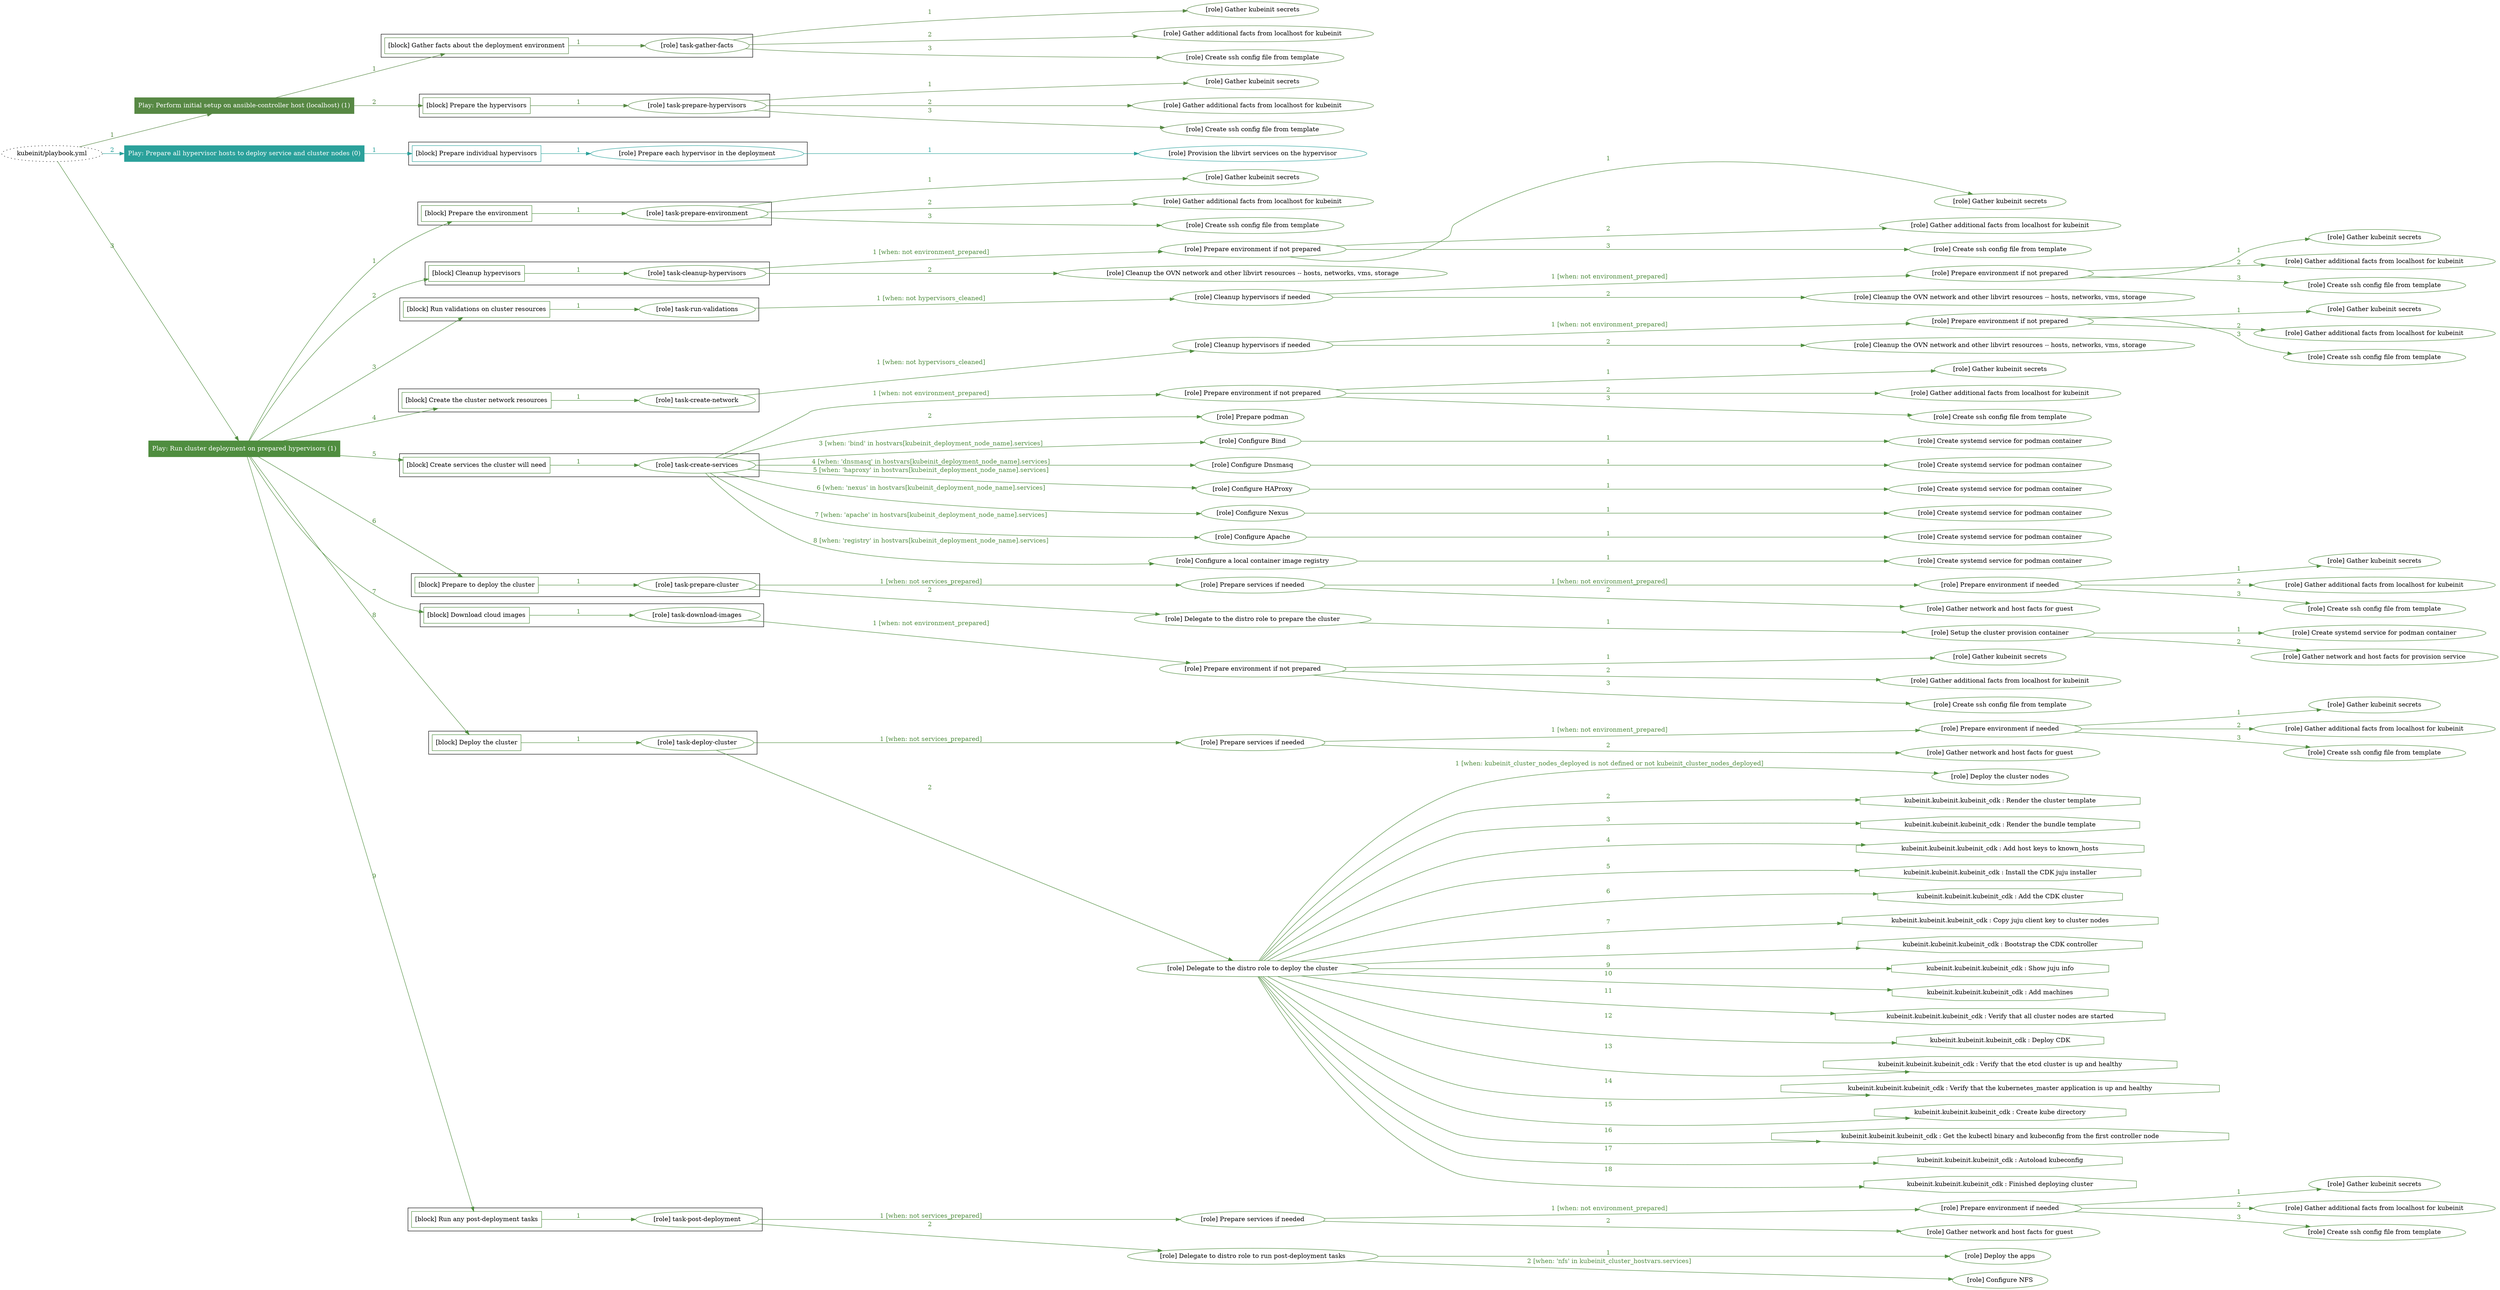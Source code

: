 digraph {
	graph [concentrate=true ordering=in rankdir=LR ratio=fill]
	edge [esep=5 sep=10]
	"kubeinit/playbook.yml" [URL="/home/runner/work/kubeinit/kubeinit/kubeinit/playbook.yml" id=playbook_20d24f91 style=dotted]
	play_ceaef2cb [label="Play: Perform initial setup on ansible-controller host (localhost) (1)" URL="/home/runner/work/kubeinit/kubeinit/kubeinit/playbook.yml" color="#578844" fontcolor="#ffffff" id=play_ceaef2cb shape=box style=filled tooltip=localhost]
	"kubeinit/playbook.yml" -> play_ceaef2cb [label="1 " color="#578844" fontcolor="#578844" id=edge_e625d63f labeltooltip="1 " tooltip="1 "]
	subgraph "Gather kubeinit secrets" {
		role_1f02ad2d [label="[role] Gather kubeinit secrets" URL="/home/runner/.ansible/collections/ansible_collections/kubeinit/kubeinit/roles/kubeinit_prepare/tasks/gather_kubeinit_facts.yml" color="#578844" id=role_1f02ad2d tooltip="Gather kubeinit secrets"]
	}
	subgraph "Gather additional facts from localhost for kubeinit" {
		role_fd1e8620 [label="[role] Gather additional facts from localhost for kubeinit" URL="/home/runner/.ansible/collections/ansible_collections/kubeinit/kubeinit/roles/kubeinit_prepare/tasks/gather_kubeinit_facts.yml" color="#578844" id=role_fd1e8620 tooltip="Gather additional facts from localhost for kubeinit"]
	}
	subgraph "Create ssh config file from template" {
		role_c3108586 [label="[role] Create ssh config file from template" URL="/home/runner/.ansible/collections/ansible_collections/kubeinit/kubeinit/roles/kubeinit_prepare/tasks/gather_kubeinit_facts.yml" color="#578844" id=role_c3108586 tooltip="Create ssh config file from template"]
	}
	subgraph "task-gather-facts" {
		role_c892c73d [label="[role] task-gather-facts" URL="/home/runner/work/kubeinit/kubeinit/kubeinit/playbook.yml" color="#578844" id=role_c892c73d tooltip="task-gather-facts"]
		role_c892c73d -> role_1f02ad2d [label="1 " color="#578844" fontcolor="#578844" id=edge_e31f488c labeltooltip="1 " tooltip="1 "]
		role_c892c73d -> role_fd1e8620 [label="2 " color="#578844" fontcolor="#578844" id=edge_db6d950c labeltooltip="2 " tooltip="2 "]
		role_c892c73d -> role_c3108586 [label="3 " color="#578844" fontcolor="#578844" id=edge_8ecbf556 labeltooltip="3 " tooltip="3 "]
	}
	subgraph "Gather kubeinit secrets" {
		role_237a3da0 [label="[role] Gather kubeinit secrets" URL="/home/runner/.ansible/collections/ansible_collections/kubeinit/kubeinit/roles/kubeinit_prepare/tasks/gather_kubeinit_facts.yml" color="#578844" id=role_237a3da0 tooltip="Gather kubeinit secrets"]
	}
	subgraph "Gather additional facts from localhost for kubeinit" {
		role_5cd6f81f [label="[role] Gather additional facts from localhost for kubeinit" URL="/home/runner/.ansible/collections/ansible_collections/kubeinit/kubeinit/roles/kubeinit_prepare/tasks/gather_kubeinit_facts.yml" color="#578844" id=role_5cd6f81f tooltip="Gather additional facts from localhost for kubeinit"]
	}
	subgraph "Create ssh config file from template" {
		role_dd71c4bc [label="[role] Create ssh config file from template" URL="/home/runner/.ansible/collections/ansible_collections/kubeinit/kubeinit/roles/kubeinit_prepare/tasks/gather_kubeinit_facts.yml" color="#578844" id=role_dd71c4bc tooltip="Create ssh config file from template"]
	}
	subgraph "task-prepare-hypervisors" {
		role_26981cec [label="[role] task-prepare-hypervisors" URL="/home/runner/work/kubeinit/kubeinit/kubeinit/playbook.yml" color="#578844" id=role_26981cec tooltip="task-prepare-hypervisors"]
		role_26981cec -> role_237a3da0 [label="1 " color="#578844" fontcolor="#578844" id=edge_5401ae8f labeltooltip="1 " tooltip="1 "]
		role_26981cec -> role_5cd6f81f [label="2 " color="#578844" fontcolor="#578844" id=edge_65c572e0 labeltooltip="2 " tooltip="2 "]
		role_26981cec -> role_dd71c4bc [label="3 " color="#578844" fontcolor="#578844" id=edge_776596c6 labeltooltip="3 " tooltip="3 "]
	}
	subgraph "Play: Perform initial setup on ansible-controller host (localhost) (1)" {
		play_ceaef2cb -> block_c86c64ee [label=1 color="#578844" fontcolor="#578844" id=edge_fd017b1e labeltooltip=1 tooltip=1]
		subgraph cluster_block_c86c64ee {
			block_c86c64ee [label="[block] Gather facts about the deployment environment" URL="/home/runner/work/kubeinit/kubeinit/kubeinit/playbook.yml" color="#578844" id=block_c86c64ee labeltooltip="Gather facts about the deployment environment" shape=box tooltip="Gather facts about the deployment environment"]
			block_c86c64ee -> role_c892c73d [label="1 " color="#578844" fontcolor="#578844" id=edge_941fba33 labeltooltip="1 " tooltip="1 "]
		}
		play_ceaef2cb -> block_7bd7e869 [label=2 color="#578844" fontcolor="#578844" id=edge_6e05a613 labeltooltip=2 tooltip=2]
		subgraph cluster_block_7bd7e869 {
			block_7bd7e869 [label="[block] Prepare the hypervisors" URL="/home/runner/work/kubeinit/kubeinit/kubeinit/playbook.yml" color="#578844" id=block_7bd7e869 labeltooltip="Prepare the hypervisors" shape=box tooltip="Prepare the hypervisors"]
			block_7bd7e869 -> role_26981cec [label="1 " color="#578844" fontcolor="#578844" id=edge_2e76ae2a labeltooltip="1 " tooltip="1 "]
		}
	}
	play_92e45188 [label="Play: Prepare all hypervisor hosts to deploy service and cluster nodes (0)" URL="/home/runner/work/kubeinit/kubeinit/kubeinit/playbook.yml" color="#2ba19b" fontcolor="#ffffff" id=play_92e45188 shape=box style=filled tooltip="Play: Prepare all hypervisor hosts to deploy service and cluster nodes (0)"]
	"kubeinit/playbook.yml" -> play_92e45188 [label="2 " color="#2ba19b" fontcolor="#2ba19b" id=edge_2f92a2f1 labeltooltip="2 " tooltip="2 "]
	subgraph "Provision the libvirt services on the hypervisor" {
		role_8ad6fa58 [label="[role] Provision the libvirt services on the hypervisor" URL="/home/runner/.ansible/collections/ansible_collections/kubeinit/kubeinit/roles/kubeinit_prepare/tasks/prepare_hypervisor.yml" color="#2ba19b" id=role_8ad6fa58 tooltip="Provision the libvirt services on the hypervisor"]
	}
	subgraph "Prepare each hypervisor in the deployment" {
		role_cbe12b01 [label="[role] Prepare each hypervisor in the deployment" URL="/home/runner/work/kubeinit/kubeinit/kubeinit/playbook.yml" color="#2ba19b" id=role_cbe12b01 tooltip="Prepare each hypervisor in the deployment"]
		role_cbe12b01 -> role_8ad6fa58 [label="1 " color="#2ba19b" fontcolor="#2ba19b" id=edge_42eaf8cd labeltooltip="1 " tooltip="1 "]
	}
	subgraph "Play: Prepare all hypervisor hosts to deploy service and cluster nodes (0)" {
		play_92e45188 -> block_b2e4abde [label=1 color="#2ba19b" fontcolor="#2ba19b" id=edge_34811a27 labeltooltip=1 tooltip=1]
		subgraph cluster_block_b2e4abde {
			block_b2e4abde [label="[block] Prepare individual hypervisors" URL="/home/runner/work/kubeinit/kubeinit/kubeinit/playbook.yml" color="#2ba19b" id=block_b2e4abde labeltooltip="Prepare individual hypervisors" shape=box tooltip="Prepare individual hypervisors"]
			block_b2e4abde -> role_cbe12b01 [label="1 " color="#2ba19b" fontcolor="#2ba19b" id=edge_f246a9ca labeltooltip="1 " tooltip="1 "]
		}
	}
	play_bf9523e4 [label="Play: Run cluster deployment on prepared hypervisors (1)" URL="/home/runner/work/kubeinit/kubeinit/kubeinit/playbook.yml" color="#4f8d3f" fontcolor="#ffffff" id=play_bf9523e4 shape=box style=filled tooltip=localhost]
	"kubeinit/playbook.yml" -> play_bf9523e4 [label="3 " color="#4f8d3f" fontcolor="#4f8d3f" id=edge_4853d7dd labeltooltip="3 " tooltip="3 "]
	subgraph "Gather kubeinit secrets" {
		role_cfce3fb7 [label="[role] Gather kubeinit secrets" URL="/home/runner/.ansible/collections/ansible_collections/kubeinit/kubeinit/roles/kubeinit_prepare/tasks/gather_kubeinit_facts.yml" color="#4f8d3f" id=role_cfce3fb7 tooltip="Gather kubeinit secrets"]
	}
	subgraph "Gather additional facts from localhost for kubeinit" {
		role_58711044 [label="[role] Gather additional facts from localhost for kubeinit" URL="/home/runner/.ansible/collections/ansible_collections/kubeinit/kubeinit/roles/kubeinit_prepare/tasks/gather_kubeinit_facts.yml" color="#4f8d3f" id=role_58711044 tooltip="Gather additional facts from localhost for kubeinit"]
	}
	subgraph "Create ssh config file from template" {
		role_9b091248 [label="[role] Create ssh config file from template" URL="/home/runner/.ansible/collections/ansible_collections/kubeinit/kubeinit/roles/kubeinit_prepare/tasks/gather_kubeinit_facts.yml" color="#4f8d3f" id=role_9b091248 tooltip="Create ssh config file from template"]
	}
	subgraph "task-prepare-environment" {
		role_e8c0cae6 [label="[role] task-prepare-environment" URL="/home/runner/work/kubeinit/kubeinit/kubeinit/playbook.yml" color="#4f8d3f" id=role_e8c0cae6 tooltip="task-prepare-environment"]
		role_e8c0cae6 -> role_cfce3fb7 [label="1 " color="#4f8d3f" fontcolor="#4f8d3f" id=edge_a67d8780 labeltooltip="1 " tooltip="1 "]
		role_e8c0cae6 -> role_58711044 [label="2 " color="#4f8d3f" fontcolor="#4f8d3f" id=edge_9ff814fb labeltooltip="2 " tooltip="2 "]
		role_e8c0cae6 -> role_9b091248 [label="3 " color="#4f8d3f" fontcolor="#4f8d3f" id=edge_23728678 labeltooltip="3 " tooltip="3 "]
	}
	subgraph "Gather kubeinit secrets" {
		role_24f92721 [label="[role] Gather kubeinit secrets" URL="/home/runner/.ansible/collections/ansible_collections/kubeinit/kubeinit/roles/kubeinit_prepare/tasks/gather_kubeinit_facts.yml" color="#4f8d3f" id=role_24f92721 tooltip="Gather kubeinit secrets"]
	}
	subgraph "Gather additional facts from localhost for kubeinit" {
		role_06903c35 [label="[role] Gather additional facts from localhost for kubeinit" URL="/home/runner/.ansible/collections/ansible_collections/kubeinit/kubeinit/roles/kubeinit_prepare/tasks/gather_kubeinit_facts.yml" color="#4f8d3f" id=role_06903c35 tooltip="Gather additional facts from localhost for kubeinit"]
	}
	subgraph "Create ssh config file from template" {
		role_2648e2d5 [label="[role] Create ssh config file from template" URL="/home/runner/.ansible/collections/ansible_collections/kubeinit/kubeinit/roles/kubeinit_prepare/tasks/gather_kubeinit_facts.yml" color="#4f8d3f" id=role_2648e2d5 tooltip="Create ssh config file from template"]
	}
	subgraph "Prepare environment if not prepared" {
		role_7f48ce56 [label="[role] Prepare environment if not prepared" URL="/home/runner/.ansible/collections/ansible_collections/kubeinit/kubeinit/roles/kubeinit_prepare/tasks/cleanup_hypervisors.yml" color="#4f8d3f" id=role_7f48ce56 tooltip="Prepare environment if not prepared"]
		role_7f48ce56 -> role_24f92721 [label="1 " color="#4f8d3f" fontcolor="#4f8d3f" id=edge_e333c745 labeltooltip="1 " tooltip="1 "]
		role_7f48ce56 -> role_06903c35 [label="2 " color="#4f8d3f" fontcolor="#4f8d3f" id=edge_6b638680 labeltooltip="2 " tooltip="2 "]
		role_7f48ce56 -> role_2648e2d5 [label="3 " color="#4f8d3f" fontcolor="#4f8d3f" id=edge_b175d9ad labeltooltip="3 " tooltip="3 "]
	}
	subgraph "Cleanup the OVN network and other libvirt resources -- hosts, networks, vms, storage" {
		role_fef51fc0 [label="[role] Cleanup the OVN network and other libvirt resources -- hosts, networks, vms, storage" URL="/home/runner/.ansible/collections/ansible_collections/kubeinit/kubeinit/roles/kubeinit_prepare/tasks/cleanup_hypervisors.yml" color="#4f8d3f" id=role_fef51fc0 tooltip="Cleanup the OVN network and other libvirt resources -- hosts, networks, vms, storage"]
	}
	subgraph "task-cleanup-hypervisors" {
		role_cee11611 [label="[role] task-cleanup-hypervisors" URL="/home/runner/work/kubeinit/kubeinit/kubeinit/playbook.yml" color="#4f8d3f" id=role_cee11611 tooltip="task-cleanup-hypervisors"]
		role_cee11611 -> role_7f48ce56 [label="1 [when: not environment_prepared]" color="#4f8d3f" fontcolor="#4f8d3f" id=edge_2caea525 labeltooltip="1 [when: not environment_prepared]" tooltip="1 [when: not environment_prepared]"]
		role_cee11611 -> role_fef51fc0 [label="2 " color="#4f8d3f" fontcolor="#4f8d3f" id=edge_2325bcd3 labeltooltip="2 " tooltip="2 "]
	}
	subgraph "Gather kubeinit secrets" {
		role_4f8b3723 [label="[role] Gather kubeinit secrets" URL="/home/runner/.ansible/collections/ansible_collections/kubeinit/kubeinit/roles/kubeinit_prepare/tasks/gather_kubeinit_facts.yml" color="#4f8d3f" id=role_4f8b3723 tooltip="Gather kubeinit secrets"]
	}
	subgraph "Gather additional facts from localhost for kubeinit" {
		role_b6bff365 [label="[role] Gather additional facts from localhost for kubeinit" URL="/home/runner/.ansible/collections/ansible_collections/kubeinit/kubeinit/roles/kubeinit_prepare/tasks/gather_kubeinit_facts.yml" color="#4f8d3f" id=role_b6bff365 tooltip="Gather additional facts from localhost for kubeinit"]
	}
	subgraph "Create ssh config file from template" {
		role_c59a752b [label="[role] Create ssh config file from template" URL="/home/runner/.ansible/collections/ansible_collections/kubeinit/kubeinit/roles/kubeinit_prepare/tasks/gather_kubeinit_facts.yml" color="#4f8d3f" id=role_c59a752b tooltip="Create ssh config file from template"]
	}
	subgraph "Prepare environment if not prepared" {
		role_93e46046 [label="[role] Prepare environment if not prepared" URL="/home/runner/.ansible/collections/ansible_collections/kubeinit/kubeinit/roles/kubeinit_prepare/tasks/cleanup_hypervisors.yml" color="#4f8d3f" id=role_93e46046 tooltip="Prepare environment if not prepared"]
		role_93e46046 -> role_4f8b3723 [label="1 " color="#4f8d3f" fontcolor="#4f8d3f" id=edge_b92fe938 labeltooltip="1 " tooltip="1 "]
		role_93e46046 -> role_b6bff365 [label="2 " color="#4f8d3f" fontcolor="#4f8d3f" id=edge_ce140f3e labeltooltip="2 " tooltip="2 "]
		role_93e46046 -> role_c59a752b [label="3 " color="#4f8d3f" fontcolor="#4f8d3f" id=edge_fd8dfe61 labeltooltip="3 " tooltip="3 "]
	}
	subgraph "Cleanup the OVN network and other libvirt resources -- hosts, networks, vms, storage" {
		role_eedd3714 [label="[role] Cleanup the OVN network and other libvirt resources -- hosts, networks, vms, storage" URL="/home/runner/.ansible/collections/ansible_collections/kubeinit/kubeinit/roles/kubeinit_prepare/tasks/cleanup_hypervisors.yml" color="#4f8d3f" id=role_eedd3714 tooltip="Cleanup the OVN network and other libvirt resources -- hosts, networks, vms, storage"]
	}
	subgraph "Cleanup hypervisors if needed" {
		role_3781e510 [label="[role] Cleanup hypervisors if needed" URL="/home/runner/.ansible/collections/ansible_collections/kubeinit/kubeinit/roles/kubeinit_validations/tasks/main.yml" color="#4f8d3f" id=role_3781e510 tooltip="Cleanup hypervisors if needed"]
		role_3781e510 -> role_93e46046 [label="1 [when: not environment_prepared]" color="#4f8d3f" fontcolor="#4f8d3f" id=edge_7a8cf563 labeltooltip="1 [when: not environment_prepared]" tooltip="1 [when: not environment_prepared]"]
		role_3781e510 -> role_eedd3714 [label="2 " color="#4f8d3f" fontcolor="#4f8d3f" id=edge_e47375f9 labeltooltip="2 " tooltip="2 "]
	}
	subgraph "task-run-validations" {
		role_13ed5ee5 [label="[role] task-run-validations" URL="/home/runner/work/kubeinit/kubeinit/kubeinit/playbook.yml" color="#4f8d3f" id=role_13ed5ee5 tooltip="task-run-validations"]
		role_13ed5ee5 -> role_3781e510 [label="1 [when: not hypervisors_cleaned]" color="#4f8d3f" fontcolor="#4f8d3f" id=edge_a8e63783 labeltooltip="1 [when: not hypervisors_cleaned]" tooltip="1 [when: not hypervisors_cleaned]"]
	}
	subgraph "Gather kubeinit secrets" {
		role_e998f1f0 [label="[role] Gather kubeinit secrets" URL="/home/runner/.ansible/collections/ansible_collections/kubeinit/kubeinit/roles/kubeinit_prepare/tasks/gather_kubeinit_facts.yml" color="#4f8d3f" id=role_e998f1f0 tooltip="Gather kubeinit secrets"]
	}
	subgraph "Gather additional facts from localhost for kubeinit" {
		role_f43836af [label="[role] Gather additional facts from localhost for kubeinit" URL="/home/runner/.ansible/collections/ansible_collections/kubeinit/kubeinit/roles/kubeinit_prepare/tasks/gather_kubeinit_facts.yml" color="#4f8d3f" id=role_f43836af tooltip="Gather additional facts from localhost for kubeinit"]
	}
	subgraph "Create ssh config file from template" {
		role_c6392643 [label="[role] Create ssh config file from template" URL="/home/runner/.ansible/collections/ansible_collections/kubeinit/kubeinit/roles/kubeinit_prepare/tasks/gather_kubeinit_facts.yml" color="#4f8d3f" id=role_c6392643 tooltip="Create ssh config file from template"]
	}
	subgraph "Prepare environment if not prepared" {
		role_e61edbeb [label="[role] Prepare environment if not prepared" URL="/home/runner/.ansible/collections/ansible_collections/kubeinit/kubeinit/roles/kubeinit_prepare/tasks/cleanup_hypervisors.yml" color="#4f8d3f" id=role_e61edbeb tooltip="Prepare environment if not prepared"]
		role_e61edbeb -> role_e998f1f0 [label="1 " color="#4f8d3f" fontcolor="#4f8d3f" id=edge_e580314e labeltooltip="1 " tooltip="1 "]
		role_e61edbeb -> role_f43836af [label="2 " color="#4f8d3f" fontcolor="#4f8d3f" id=edge_714c7a97 labeltooltip="2 " tooltip="2 "]
		role_e61edbeb -> role_c6392643 [label="3 " color="#4f8d3f" fontcolor="#4f8d3f" id=edge_21ee8f0c labeltooltip="3 " tooltip="3 "]
	}
	subgraph "Cleanup the OVN network and other libvirt resources -- hosts, networks, vms, storage" {
		role_1c58324e [label="[role] Cleanup the OVN network and other libvirt resources -- hosts, networks, vms, storage" URL="/home/runner/.ansible/collections/ansible_collections/kubeinit/kubeinit/roles/kubeinit_prepare/tasks/cleanup_hypervisors.yml" color="#4f8d3f" id=role_1c58324e tooltip="Cleanup the OVN network and other libvirt resources -- hosts, networks, vms, storage"]
	}
	subgraph "Cleanup hypervisors if needed" {
		role_98e7d8c0 [label="[role] Cleanup hypervisors if needed" URL="/home/runner/.ansible/collections/ansible_collections/kubeinit/kubeinit/roles/kubeinit_libvirt/tasks/create_network.yml" color="#4f8d3f" id=role_98e7d8c0 tooltip="Cleanup hypervisors if needed"]
		role_98e7d8c0 -> role_e61edbeb [label="1 [when: not environment_prepared]" color="#4f8d3f" fontcolor="#4f8d3f" id=edge_145183a6 labeltooltip="1 [when: not environment_prepared]" tooltip="1 [when: not environment_prepared]"]
		role_98e7d8c0 -> role_1c58324e [label="2 " color="#4f8d3f" fontcolor="#4f8d3f" id=edge_f8f2c438 labeltooltip="2 " tooltip="2 "]
	}
	subgraph "task-create-network" {
		role_a786f649 [label="[role] task-create-network" URL="/home/runner/work/kubeinit/kubeinit/kubeinit/playbook.yml" color="#4f8d3f" id=role_a786f649 tooltip="task-create-network"]
		role_a786f649 -> role_98e7d8c0 [label="1 [when: not hypervisors_cleaned]" color="#4f8d3f" fontcolor="#4f8d3f" id=edge_30175a3d labeltooltip="1 [when: not hypervisors_cleaned]" tooltip="1 [when: not hypervisors_cleaned]"]
	}
	subgraph "Gather kubeinit secrets" {
		role_dea3815a [label="[role] Gather kubeinit secrets" URL="/home/runner/.ansible/collections/ansible_collections/kubeinit/kubeinit/roles/kubeinit_prepare/tasks/gather_kubeinit_facts.yml" color="#4f8d3f" id=role_dea3815a tooltip="Gather kubeinit secrets"]
	}
	subgraph "Gather additional facts from localhost for kubeinit" {
		role_d3cb7f9d [label="[role] Gather additional facts from localhost for kubeinit" URL="/home/runner/.ansible/collections/ansible_collections/kubeinit/kubeinit/roles/kubeinit_prepare/tasks/gather_kubeinit_facts.yml" color="#4f8d3f" id=role_d3cb7f9d tooltip="Gather additional facts from localhost for kubeinit"]
	}
	subgraph "Create ssh config file from template" {
		role_b7e25477 [label="[role] Create ssh config file from template" URL="/home/runner/.ansible/collections/ansible_collections/kubeinit/kubeinit/roles/kubeinit_prepare/tasks/gather_kubeinit_facts.yml" color="#4f8d3f" id=role_b7e25477 tooltip="Create ssh config file from template"]
	}
	subgraph "Prepare environment if not prepared" {
		role_60f39734 [label="[role] Prepare environment if not prepared" URL="/home/runner/.ansible/collections/ansible_collections/kubeinit/kubeinit/roles/kubeinit_services/tasks/main.yml" color="#4f8d3f" id=role_60f39734 tooltip="Prepare environment if not prepared"]
		role_60f39734 -> role_dea3815a [label="1 " color="#4f8d3f" fontcolor="#4f8d3f" id=edge_8cff02e4 labeltooltip="1 " tooltip="1 "]
		role_60f39734 -> role_d3cb7f9d [label="2 " color="#4f8d3f" fontcolor="#4f8d3f" id=edge_8ae65428 labeltooltip="2 " tooltip="2 "]
		role_60f39734 -> role_b7e25477 [label="3 " color="#4f8d3f" fontcolor="#4f8d3f" id=edge_4fdf2ad1 labeltooltip="3 " tooltip="3 "]
	}
	subgraph "Prepare podman" {
		role_011494d5 [label="[role] Prepare podman" URL="/home/runner/.ansible/collections/ansible_collections/kubeinit/kubeinit/roles/kubeinit_services/tasks/00_create_service_pod.yml" color="#4f8d3f" id=role_011494d5 tooltip="Prepare podman"]
	}
	subgraph "Create systemd service for podman container" {
		role_9ec6e5c7 [label="[role] Create systemd service for podman container" URL="/home/runner/.ansible/collections/ansible_collections/kubeinit/kubeinit/roles/kubeinit_bind/tasks/main.yml" color="#4f8d3f" id=role_9ec6e5c7 tooltip="Create systemd service for podman container"]
	}
	subgraph "Configure Bind" {
		role_f794f479 [label="[role] Configure Bind" URL="/home/runner/.ansible/collections/ansible_collections/kubeinit/kubeinit/roles/kubeinit_services/tasks/start_services_containers.yml" color="#4f8d3f" id=role_f794f479 tooltip="Configure Bind"]
		role_f794f479 -> role_9ec6e5c7 [label="1 " color="#4f8d3f" fontcolor="#4f8d3f" id=edge_5836261b labeltooltip="1 " tooltip="1 "]
	}
	subgraph "Create systemd service for podman container" {
		role_97f3400a [label="[role] Create systemd service for podman container" URL="/home/runner/.ansible/collections/ansible_collections/kubeinit/kubeinit/roles/kubeinit_dnsmasq/tasks/main.yml" color="#4f8d3f" id=role_97f3400a tooltip="Create systemd service for podman container"]
	}
	subgraph "Configure Dnsmasq" {
		role_b8ff89df [label="[role] Configure Dnsmasq" URL="/home/runner/.ansible/collections/ansible_collections/kubeinit/kubeinit/roles/kubeinit_services/tasks/start_services_containers.yml" color="#4f8d3f" id=role_b8ff89df tooltip="Configure Dnsmasq"]
		role_b8ff89df -> role_97f3400a [label="1 " color="#4f8d3f" fontcolor="#4f8d3f" id=edge_4754662b labeltooltip="1 " tooltip="1 "]
	}
	subgraph "Create systemd service for podman container" {
		role_e8fd4274 [label="[role] Create systemd service for podman container" URL="/home/runner/.ansible/collections/ansible_collections/kubeinit/kubeinit/roles/kubeinit_haproxy/tasks/main.yml" color="#4f8d3f" id=role_e8fd4274 tooltip="Create systemd service for podman container"]
	}
	subgraph "Configure HAProxy" {
		role_ff194d5f [label="[role] Configure HAProxy" URL="/home/runner/.ansible/collections/ansible_collections/kubeinit/kubeinit/roles/kubeinit_services/tasks/start_services_containers.yml" color="#4f8d3f" id=role_ff194d5f tooltip="Configure HAProxy"]
		role_ff194d5f -> role_e8fd4274 [label="1 " color="#4f8d3f" fontcolor="#4f8d3f" id=edge_664726d6 labeltooltip="1 " tooltip="1 "]
	}
	subgraph "Create systemd service for podman container" {
		role_371eb88b [label="[role] Create systemd service for podman container" URL="/home/runner/.ansible/collections/ansible_collections/kubeinit/kubeinit/roles/kubeinit_nexus/tasks/main.yml" color="#4f8d3f" id=role_371eb88b tooltip="Create systemd service for podman container"]
	}
	subgraph "Configure Nexus" {
		role_78928585 [label="[role] Configure Nexus" URL="/home/runner/.ansible/collections/ansible_collections/kubeinit/kubeinit/roles/kubeinit_services/tasks/start_services_containers.yml" color="#4f8d3f" id=role_78928585 tooltip="Configure Nexus"]
		role_78928585 -> role_371eb88b [label="1 " color="#4f8d3f" fontcolor="#4f8d3f" id=edge_af46fbec labeltooltip="1 " tooltip="1 "]
	}
	subgraph "Create systemd service for podman container" {
		role_38e84506 [label="[role] Create systemd service for podman container" URL="/home/runner/.ansible/collections/ansible_collections/kubeinit/kubeinit/roles/kubeinit_apache/tasks/main.yml" color="#4f8d3f" id=role_38e84506 tooltip="Create systemd service for podman container"]
	}
	subgraph "Configure Apache" {
		role_91ee42ae [label="[role] Configure Apache" URL="/home/runner/.ansible/collections/ansible_collections/kubeinit/kubeinit/roles/kubeinit_services/tasks/start_services_containers.yml" color="#4f8d3f" id=role_91ee42ae tooltip="Configure Apache"]
		role_91ee42ae -> role_38e84506 [label="1 " color="#4f8d3f" fontcolor="#4f8d3f" id=edge_f5e75118 labeltooltip="1 " tooltip="1 "]
	}
	subgraph "Create systemd service for podman container" {
		role_3d5f6ab0 [label="[role] Create systemd service for podman container" URL="/home/runner/.ansible/collections/ansible_collections/kubeinit/kubeinit/roles/kubeinit_registry/tasks/main.yml" color="#4f8d3f" id=role_3d5f6ab0 tooltip="Create systemd service for podman container"]
	}
	subgraph "Configure a local container image registry" {
		role_3e6797f2 [label="[role] Configure a local container image registry" URL="/home/runner/.ansible/collections/ansible_collections/kubeinit/kubeinit/roles/kubeinit_services/tasks/start_services_containers.yml" color="#4f8d3f" id=role_3e6797f2 tooltip="Configure a local container image registry"]
		role_3e6797f2 -> role_3d5f6ab0 [label="1 " color="#4f8d3f" fontcolor="#4f8d3f" id=edge_34a8e890 labeltooltip="1 " tooltip="1 "]
	}
	subgraph "task-create-services" {
		role_342e0bf2 [label="[role] task-create-services" URL="/home/runner/work/kubeinit/kubeinit/kubeinit/playbook.yml" color="#4f8d3f" id=role_342e0bf2 tooltip="task-create-services"]
		role_342e0bf2 -> role_60f39734 [label="1 [when: not environment_prepared]" color="#4f8d3f" fontcolor="#4f8d3f" id=edge_9fd9d8c9 labeltooltip="1 [when: not environment_prepared]" tooltip="1 [when: not environment_prepared]"]
		role_342e0bf2 -> role_011494d5 [label="2 " color="#4f8d3f" fontcolor="#4f8d3f" id=edge_2f03c268 labeltooltip="2 " tooltip="2 "]
		role_342e0bf2 -> role_f794f479 [label="3 [when: 'bind' in hostvars[kubeinit_deployment_node_name].services]" color="#4f8d3f" fontcolor="#4f8d3f" id=edge_3a81c5d5 labeltooltip="3 [when: 'bind' in hostvars[kubeinit_deployment_node_name].services]" tooltip="3 [when: 'bind' in hostvars[kubeinit_deployment_node_name].services]"]
		role_342e0bf2 -> role_b8ff89df [label="4 [when: 'dnsmasq' in hostvars[kubeinit_deployment_node_name].services]" color="#4f8d3f" fontcolor="#4f8d3f" id=edge_665f24be labeltooltip="4 [when: 'dnsmasq' in hostvars[kubeinit_deployment_node_name].services]" tooltip="4 [when: 'dnsmasq' in hostvars[kubeinit_deployment_node_name].services]"]
		role_342e0bf2 -> role_ff194d5f [label="5 [when: 'haproxy' in hostvars[kubeinit_deployment_node_name].services]" color="#4f8d3f" fontcolor="#4f8d3f" id=edge_b1f83446 labeltooltip="5 [when: 'haproxy' in hostvars[kubeinit_deployment_node_name].services]" tooltip="5 [when: 'haproxy' in hostvars[kubeinit_deployment_node_name].services]"]
		role_342e0bf2 -> role_78928585 [label="6 [when: 'nexus' in hostvars[kubeinit_deployment_node_name].services]" color="#4f8d3f" fontcolor="#4f8d3f" id=edge_f8ff9e41 labeltooltip="6 [when: 'nexus' in hostvars[kubeinit_deployment_node_name].services]" tooltip="6 [when: 'nexus' in hostvars[kubeinit_deployment_node_name].services]"]
		role_342e0bf2 -> role_91ee42ae [label="7 [when: 'apache' in hostvars[kubeinit_deployment_node_name].services]" color="#4f8d3f" fontcolor="#4f8d3f" id=edge_65dc210e labeltooltip="7 [when: 'apache' in hostvars[kubeinit_deployment_node_name].services]" tooltip="7 [when: 'apache' in hostvars[kubeinit_deployment_node_name].services]"]
		role_342e0bf2 -> role_3e6797f2 [label="8 [when: 'registry' in hostvars[kubeinit_deployment_node_name].services]" color="#4f8d3f" fontcolor="#4f8d3f" id=edge_e3ba2264 labeltooltip="8 [when: 'registry' in hostvars[kubeinit_deployment_node_name].services]" tooltip="8 [when: 'registry' in hostvars[kubeinit_deployment_node_name].services]"]
	}
	subgraph "Gather kubeinit secrets" {
		role_ecbcca13 [label="[role] Gather kubeinit secrets" URL="/home/runner/.ansible/collections/ansible_collections/kubeinit/kubeinit/roles/kubeinit_prepare/tasks/gather_kubeinit_facts.yml" color="#4f8d3f" id=role_ecbcca13 tooltip="Gather kubeinit secrets"]
	}
	subgraph "Gather additional facts from localhost for kubeinit" {
		role_f4310e03 [label="[role] Gather additional facts from localhost for kubeinit" URL="/home/runner/.ansible/collections/ansible_collections/kubeinit/kubeinit/roles/kubeinit_prepare/tasks/gather_kubeinit_facts.yml" color="#4f8d3f" id=role_f4310e03 tooltip="Gather additional facts from localhost for kubeinit"]
	}
	subgraph "Create ssh config file from template" {
		role_7cdca013 [label="[role] Create ssh config file from template" URL="/home/runner/.ansible/collections/ansible_collections/kubeinit/kubeinit/roles/kubeinit_prepare/tasks/gather_kubeinit_facts.yml" color="#4f8d3f" id=role_7cdca013 tooltip="Create ssh config file from template"]
	}
	subgraph "Prepare environment if needed" {
		role_da248f7f [label="[role] Prepare environment if needed" URL="/home/runner/.ansible/collections/ansible_collections/kubeinit/kubeinit/roles/kubeinit_services/tasks/prepare_services.yml" color="#4f8d3f" id=role_da248f7f tooltip="Prepare environment if needed"]
		role_da248f7f -> role_ecbcca13 [label="1 " color="#4f8d3f" fontcolor="#4f8d3f" id=edge_642b1410 labeltooltip="1 " tooltip="1 "]
		role_da248f7f -> role_f4310e03 [label="2 " color="#4f8d3f" fontcolor="#4f8d3f" id=edge_6fa01944 labeltooltip="2 " tooltip="2 "]
		role_da248f7f -> role_7cdca013 [label="3 " color="#4f8d3f" fontcolor="#4f8d3f" id=edge_60c01247 labeltooltip="3 " tooltip="3 "]
	}
	subgraph "Gather network and host facts for guest" {
		role_4c030463 [label="[role] Gather network and host facts for guest" URL="/home/runner/.ansible/collections/ansible_collections/kubeinit/kubeinit/roles/kubeinit_services/tasks/prepare_services.yml" color="#4f8d3f" id=role_4c030463 tooltip="Gather network and host facts for guest"]
	}
	subgraph "Prepare services if needed" {
		role_ae874c98 [label="[role] Prepare services if needed" URL="/home/runner/.ansible/collections/ansible_collections/kubeinit/kubeinit/roles/kubeinit_prepare/tasks/prepare_cluster.yml" color="#4f8d3f" id=role_ae874c98 tooltip="Prepare services if needed"]
		role_ae874c98 -> role_da248f7f [label="1 [when: not environment_prepared]" color="#4f8d3f" fontcolor="#4f8d3f" id=edge_81790a52 labeltooltip="1 [when: not environment_prepared]" tooltip="1 [when: not environment_prepared]"]
		role_ae874c98 -> role_4c030463 [label="2 " color="#4f8d3f" fontcolor="#4f8d3f" id=edge_bbd5fc7e labeltooltip="2 " tooltip="2 "]
	}
	subgraph "Create systemd service for podman container" {
		role_cf8f472a [label="[role] Create systemd service for podman container" URL="/home/runner/.ansible/collections/ansible_collections/kubeinit/kubeinit/roles/kubeinit_services/tasks/create_provision_container.yml" color="#4f8d3f" id=role_cf8f472a tooltip="Create systemd service for podman container"]
	}
	subgraph "Gather network and host facts for provision service" {
		role_00f40d64 [label="[role] Gather network and host facts for provision service" URL="/home/runner/.ansible/collections/ansible_collections/kubeinit/kubeinit/roles/kubeinit_services/tasks/create_provision_container.yml" color="#4f8d3f" id=role_00f40d64 tooltip="Gather network and host facts for provision service"]
	}
	subgraph "Setup the cluster provision container" {
		role_e903cdef [label="[role] Setup the cluster provision container" URL="/home/runner/.ansible/collections/ansible_collections/kubeinit/kubeinit/roles/kubeinit_cdk/tasks/prepare_cluster.yml" color="#4f8d3f" id=role_e903cdef tooltip="Setup the cluster provision container"]
		role_e903cdef -> role_cf8f472a [label="1 " color="#4f8d3f" fontcolor="#4f8d3f" id=edge_b0c324d4 labeltooltip="1 " tooltip="1 "]
		role_e903cdef -> role_00f40d64 [label="2 " color="#4f8d3f" fontcolor="#4f8d3f" id=edge_3efa068a labeltooltip="2 " tooltip="2 "]
	}
	subgraph "Delegate to the distro role to prepare the cluster" {
		role_7e9df17d [label="[role] Delegate to the distro role to prepare the cluster" URL="/home/runner/.ansible/collections/ansible_collections/kubeinit/kubeinit/roles/kubeinit_prepare/tasks/prepare_cluster.yml" color="#4f8d3f" id=role_7e9df17d tooltip="Delegate to the distro role to prepare the cluster"]
		role_7e9df17d -> role_e903cdef [label="1 " color="#4f8d3f" fontcolor="#4f8d3f" id=edge_2631188a labeltooltip="1 " tooltip="1 "]
	}
	subgraph "task-prepare-cluster" {
		role_cda8230b [label="[role] task-prepare-cluster" URL="/home/runner/work/kubeinit/kubeinit/kubeinit/playbook.yml" color="#4f8d3f" id=role_cda8230b tooltip="task-prepare-cluster"]
		role_cda8230b -> role_ae874c98 [label="1 [when: not services_prepared]" color="#4f8d3f" fontcolor="#4f8d3f" id=edge_2fdb606e labeltooltip="1 [when: not services_prepared]" tooltip="1 [when: not services_prepared]"]
		role_cda8230b -> role_7e9df17d [label="2 " color="#4f8d3f" fontcolor="#4f8d3f" id=edge_cee7e7dc labeltooltip="2 " tooltip="2 "]
	}
	subgraph "Gather kubeinit secrets" {
		role_dcb921bd [label="[role] Gather kubeinit secrets" URL="/home/runner/.ansible/collections/ansible_collections/kubeinit/kubeinit/roles/kubeinit_prepare/tasks/gather_kubeinit_facts.yml" color="#4f8d3f" id=role_dcb921bd tooltip="Gather kubeinit secrets"]
	}
	subgraph "Gather additional facts from localhost for kubeinit" {
		role_81e4602f [label="[role] Gather additional facts from localhost for kubeinit" URL="/home/runner/.ansible/collections/ansible_collections/kubeinit/kubeinit/roles/kubeinit_prepare/tasks/gather_kubeinit_facts.yml" color="#4f8d3f" id=role_81e4602f tooltip="Gather additional facts from localhost for kubeinit"]
	}
	subgraph "Create ssh config file from template" {
		role_96e83f3a [label="[role] Create ssh config file from template" URL="/home/runner/.ansible/collections/ansible_collections/kubeinit/kubeinit/roles/kubeinit_prepare/tasks/gather_kubeinit_facts.yml" color="#4f8d3f" id=role_96e83f3a tooltip="Create ssh config file from template"]
	}
	subgraph "Prepare environment if not prepared" {
		role_99177dfe [label="[role] Prepare environment if not prepared" URL="/home/runner/.ansible/collections/ansible_collections/kubeinit/kubeinit/roles/kubeinit_libvirt/tasks/download_cloud_images.yml" color="#4f8d3f" id=role_99177dfe tooltip="Prepare environment if not prepared"]
		role_99177dfe -> role_dcb921bd [label="1 " color="#4f8d3f" fontcolor="#4f8d3f" id=edge_5d065fd9 labeltooltip="1 " tooltip="1 "]
		role_99177dfe -> role_81e4602f [label="2 " color="#4f8d3f" fontcolor="#4f8d3f" id=edge_85fe8948 labeltooltip="2 " tooltip="2 "]
		role_99177dfe -> role_96e83f3a [label="3 " color="#4f8d3f" fontcolor="#4f8d3f" id=edge_93a3220c labeltooltip="3 " tooltip="3 "]
	}
	subgraph "task-download-images" {
		role_6c6b8623 [label="[role] task-download-images" URL="/home/runner/work/kubeinit/kubeinit/kubeinit/playbook.yml" color="#4f8d3f" id=role_6c6b8623 tooltip="task-download-images"]
		role_6c6b8623 -> role_99177dfe [label="1 [when: not environment_prepared]" color="#4f8d3f" fontcolor="#4f8d3f" id=edge_7023b5a3 labeltooltip="1 [when: not environment_prepared]" tooltip="1 [when: not environment_prepared]"]
	}
	subgraph "Gather kubeinit secrets" {
		role_8d93589f [label="[role] Gather kubeinit secrets" URL="/home/runner/.ansible/collections/ansible_collections/kubeinit/kubeinit/roles/kubeinit_prepare/tasks/gather_kubeinit_facts.yml" color="#4f8d3f" id=role_8d93589f tooltip="Gather kubeinit secrets"]
	}
	subgraph "Gather additional facts from localhost for kubeinit" {
		role_0c5f7080 [label="[role] Gather additional facts from localhost for kubeinit" URL="/home/runner/.ansible/collections/ansible_collections/kubeinit/kubeinit/roles/kubeinit_prepare/tasks/gather_kubeinit_facts.yml" color="#4f8d3f" id=role_0c5f7080 tooltip="Gather additional facts from localhost for kubeinit"]
	}
	subgraph "Create ssh config file from template" {
		role_89a37626 [label="[role] Create ssh config file from template" URL="/home/runner/.ansible/collections/ansible_collections/kubeinit/kubeinit/roles/kubeinit_prepare/tasks/gather_kubeinit_facts.yml" color="#4f8d3f" id=role_89a37626 tooltip="Create ssh config file from template"]
	}
	subgraph "Prepare environment if needed" {
		role_da9d748c [label="[role] Prepare environment if needed" URL="/home/runner/.ansible/collections/ansible_collections/kubeinit/kubeinit/roles/kubeinit_services/tasks/prepare_services.yml" color="#4f8d3f" id=role_da9d748c tooltip="Prepare environment if needed"]
		role_da9d748c -> role_8d93589f [label="1 " color="#4f8d3f" fontcolor="#4f8d3f" id=edge_1a54a0ba labeltooltip="1 " tooltip="1 "]
		role_da9d748c -> role_0c5f7080 [label="2 " color="#4f8d3f" fontcolor="#4f8d3f" id=edge_455ec1bf labeltooltip="2 " tooltip="2 "]
		role_da9d748c -> role_89a37626 [label="3 " color="#4f8d3f" fontcolor="#4f8d3f" id=edge_1014679a labeltooltip="3 " tooltip="3 "]
	}
	subgraph "Gather network and host facts for guest" {
		role_6869dc3f [label="[role] Gather network and host facts for guest" URL="/home/runner/.ansible/collections/ansible_collections/kubeinit/kubeinit/roles/kubeinit_services/tasks/prepare_services.yml" color="#4f8d3f" id=role_6869dc3f tooltip="Gather network and host facts for guest"]
	}
	subgraph "Prepare services if needed" {
		role_fcd44d83 [label="[role] Prepare services if needed" URL="/home/runner/.ansible/collections/ansible_collections/kubeinit/kubeinit/roles/kubeinit_prepare/tasks/deploy_cluster.yml" color="#4f8d3f" id=role_fcd44d83 tooltip="Prepare services if needed"]
		role_fcd44d83 -> role_da9d748c [label="1 [when: not environment_prepared]" color="#4f8d3f" fontcolor="#4f8d3f" id=edge_132bf573 labeltooltip="1 [when: not environment_prepared]" tooltip="1 [when: not environment_prepared]"]
		role_fcd44d83 -> role_6869dc3f [label="2 " color="#4f8d3f" fontcolor="#4f8d3f" id=edge_c165569f labeltooltip="2 " tooltip="2 "]
	}
	subgraph "Deploy the cluster nodes" {
		role_e7920c6c [label="[role] Deploy the cluster nodes" URL="/home/runner/.ansible/collections/ansible_collections/kubeinit/kubeinit/roles/kubeinit_cdk/tasks/main.yml" color="#4f8d3f" id=role_e7920c6c tooltip="Deploy the cluster nodes"]
	}
	subgraph "Delegate to the distro role to deploy the cluster" {
		role_38692745 [label="[role] Delegate to the distro role to deploy the cluster" URL="/home/runner/.ansible/collections/ansible_collections/kubeinit/kubeinit/roles/kubeinit_prepare/tasks/deploy_cluster.yml" color="#4f8d3f" id=role_38692745 tooltip="Delegate to the distro role to deploy the cluster"]
		role_38692745 -> role_e7920c6c [label="1 [when: kubeinit_cluster_nodes_deployed is not defined or not kubeinit_cluster_nodes_deployed]" color="#4f8d3f" fontcolor="#4f8d3f" id=edge_e9614e77 labeltooltip="1 [when: kubeinit_cluster_nodes_deployed is not defined or not kubeinit_cluster_nodes_deployed]" tooltip="1 [when: kubeinit_cluster_nodes_deployed is not defined or not kubeinit_cluster_nodes_deployed]"]
		task_824f0673 [label="kubeinit.kubeinit.kubeinit_cdk : Render the cluster template" URL="/home/runner/.ansible/collections/ansible_collections/kubeinit/kubeinit/roles/kubeinit_cdk/tasks/main.yml" color="#4f8d3f" id=task_824f0673 shape=octagon tooltip="kubeinit.kubeinit.kubeinit_cdk : Render the cluster template"]
		role_38692745 -> task_824f0673 [label="2 " color="#4f8d3f" fontcolor="#4f8d3f" id=edge_fca9c4cd labeltooltip="2 " tooltip="2 "]
		task_30542bbc [label="kubeinit.kubeinit.kubeinit_cdk : Render the bundle template" URL="/home/runner/.ansible/collections/ansible_collections/kubeinit/kubeinit/roles/kubeinit_cdk/tasks/main.yml" color="#4f8d3f" id=task_30542bbc shape=octagon tooltip="kubeinit.kubeinit.kubeinit_cdk : Render the bundle template"]
		role_38692745 -> task_30542bbc [label="3 " color="#4f8d3f" fontcolor="#4f8d3f" id=edge_20ac05e6 labeltooltip="3 " tooltip="3 "]
		task_4bb88582 [label="kubeinit.kubeinit.kubeinit_cdk : Add host keys to known_hosts" URL="/home/runner/.ansible/collections/ansible_collections/kubeinit/kubeinit/roles/kubeinit_cdk/tasks/main.yml" color="#4f8d3f" id=task_4bb88582 shape=octagon tooltip="kubeinit.kubeinit.kubeinit_cdk : Add host keys to known_hosts"]
		role_38692745 -> task_4bb88582 [label="4 " color="#4f8d3f" fontcolor="#4f8d3f" id=edge_bfb7b21d labeltooltip="4 " tooltip="4 "]
		task_2735d69b [label="kubeinit.kubeinit.kubeinit_cdk : Install the CDK juju installer" URL="/home/runner/.ansible/collections/ansible_collections/kubeinit/kubeinit/roles/kubeinit_cdk/tasks/main.yml" color="#4f8d3f" id=task_2735d69b shape=octagon tooltip="kubeinit.kubeinit.kubeinit_cdk : Install the CDK juju installer"]
		role_38692745 -> task_2735d69b [label="5 " color="#4f8d3f" fontcolor="#4f8d3f" id=edge_c8b9f1ca labeltooltip="5 " tooltip="5 "]
		task_d30a9a88 [label="kubeinit.kubeinit.kubeinit_cdk : Add the CDK cluster" URL="/home/runner/.ansible/collections/ansible_collections/kubeinit/kubeinit/roles/kubeinit_cdk/tasks/main.yml" color="#4f8d3f" id=task_d30a9a88 shape=octagon tooltip="kubeinit.kubeinit.kubeinit_cdk : Add the CDK cluster"]
		role_38692745 -> task_d30a9a88 [label="6 " color="#4f8d3f" fontcolor="#4f8d3f" id=edge_f5622600 labeltooltip="6 " tooltip="6 "]
		task_46e98cbb [label="kubeinit.kubeinit.kubeinit_cdk : Copy juju client key to cluster nodes" URL="/home/runner/.ansible/collections/ansible_collections/kubeinit/kubeinit/roles/kubeinit_cdk/tasks/main.yml" color="#4f8d3f" id=task_46e98cbb shape=octagon tooltip="kubeinit.kubeinit.kubeinit_cdk : Copy juju client key to cluster nodes"]
		role_38692745 -> task_46e98cbb [label="7 " color="#4f8d3f" fontcolor="#4f8d3f" id=edge_3b609d8c labeltooltip="7 " tooltip="7 "]
		task_85dc09a4 [label="kubeinit.kubeinit.kubeinit_cdk : Bootstrap the CDK controller" URL="/home/runner/.ansible/collections/ansible_collections/kubeinit/kubeinit/roles/kubeinit_cdk/tasks/main.yml" color="#4f8d3f" id=task_85dc09a4 shape=octagon tooltip="kubeinit.kubeinit.kubeinit_cdk : Bootstrap the CDK controller"]
		role_38692745 -> task_85dc09a4 [label="8 " color="#4f8d3f" fontcolor="#4f8d3f" id=edge_b26319e9 labeltooltip="8 " tooltip="8 "]
		task_a32a9220 [label="kubeinit.kubeinit.kubeinit_cdk : Show juju info" URL="/home/runner/.ansible/collections/ansible_collections/kubeinit/kubeinit/roles/kubeinit_cdk/tasks/main.yml" color="#4f8d3f" id=task_a32a9220 shape=octagon tooltip="kubeinit.kubeinit.kubeinit_cdk : Show juju info"]
		role_38692745 -> task_a32a9220 [label="9 " color="#4f8d3f" fontcolor="#4f8d3f" id=edge_083f1349 labeltooltip="9 " tooltip="9 "]
		task_6eda5410 [label="kubeinit.kubeinit.kubeinit_cdk : Add machines" URL="/home/runner/.ansible/collections/ansible_collections/kubeinit/kubeinit/roles/kubeinit_cdk/tasks/main.yml" color="#4f8d3f" id=task_6eda5410 shape=octagon tooltip="kubeinit.kubeinit.kubeinit_cdk : Add machines"]
		role_38692745 -> task_6eda5410 [label="10 " color="#4f8d3f" fontcolor="#4f8d3f" id=edge_98bd004e labeltooltip="10 " tooltip="10 "]
		task_0895520d [label="kubeinit.kubeinit.kubeinit_cdk : Verify that all cluster nodes are started" URL="/home/runner/.ansible/collections/ansible_collections/kubeinit/kubeinit/roles/kubeinit_cdk/tasks/main.yml" color="#4f8d3f" id=task_0895520d shape=octagon tooltip="kubeinit.kubeinit.kubeinit_cdk : Verify that all cluster nodes are started"]
		role_38692745 -> task_0895520d [label="11 " color="#4f8d3f" fontcolor="#4f8d3f" id=edge_87558d41 labeltooltip="11 " tooltip="11 "]
		task_b7ef968c [label="kubeinit.kubeinit.kubeinit_cdk : Deploy CDK" URL="/home/runner/.ansible/collections/ansible_collections/kubeinit/kubeinit/roles/kubeinit_cdk/tasks/main.yml" color="#4f8d3f" id=task_b7ef968c shape=octagon tooltip="kubeinit.kubeinit.kubeinit_cdk : Deploy CDK"]
		role_38692745 -> task_b7ef968c [label="12 " color="#4f8d3f" fontcolor="#4f8d3f" id=edge_85011d1a labeltooltip="12 " tooltip="12 "]
		task_387103e4 [label="kubeinit.kubeinit.kubeinit_cdk : Verify that the etcd cluster is up and healthy" URL="/home/runner/.ansible/collections/ansible_collections/kubeinit/kubeinit/roles/kubeinit_cdk/tasks/main.yml" color="#4f8d3f" id=task_387103e4 shape=octagon tooltip="kubeinit.kubeinit.kubeinit_cdk : Verify that the etcd cluster is up and healthy"]
		role_38692745 -> task_387103e4 [label="13 " color="#4f8d3f" fontcolor="#4f8d3f" id=edge_28510d70 labeltooltip="13 " tooltip="13 "]
		task_4ea43806 [label="kubeinit.kubeinit.kubeinit_cdk : Verify that the kubernetes_master application is up and healthy" URL="/home/runner/.ansible/collections/ansible_collections/kubeinit/kubeinit/roles/kubeinit_cdk/tasks/main.yml" color="#4f8d3f" id=task_4ea43806 shape=octagon tooltip="kubeinit.kubeinit.kubeinit_cdk : Verify that the kubernetes_master application is up and healthy"]
		role_38692745 -> task_4ea43806 [label="14 " color="#4f8d3f" fontcolor="#4f8d3f" id=edge_8a50dfbe labeltooltip="14 " tooltip="14 "]
		task_d52553f7 [label="kubeinit.kubeinit.kubeinit_cdk : Create kube directory" URL="/home/runner/.ansible/collections/ansible_collections/kubeinit/kubeinit/roles/kubeinit_cdk/tasks/main.yml" color="#4f8d3f" id=task_d52553f7 shape=octagon tooltip="kubeinit.kubeinit.kubeinit_cdk : Create kube directory"]
		role_38692745 -> task_d52553f7 [label="15 " color="#4f8d3f" fontcolor="#4f8d3f" id=edge_b1d73a14 labeltooltip="15 " tooltip="15 "]
		task_dcbaec8b [label="kubeinit.kubeinit.kubeinit_cdk : Get the kubectl binary and kubeconfig from the first controller node" URL="/home/runner/.ansible/collections/ansible_collections/kubeinit/kubeinit/roles/kubeinit_cdk/tasks/main.yml" color="#4f8d3f" id=task_dcbaec8b shape=octagon tooltip="kubeinit.kubeinit.kubeinit_cdk : Get the kubectl binary and kubeconfig from the first controller node"]
		role_38692745 -> task_dcbaec8b [label="16 " color="#4f8d3f" fontcolor="#4f8d3f" id=edge_01d7875c labeltooltip="16 " tooltip="16 "]
		task_a9e646e3 [label="kubeinit.kubeinit.kubeinit_cdk : Autoload kubeconfig" URL="/home/runner/.ansible/collections/ansible_collections/kubeinit/kubeinit/roles/kubeinit_cdk/tasks/main.yml" color="#4f8d3f" id=task_a9e646e3 shape=octagon tooltip="kubeinit.kubeinit.kubeinit_cdk : Autoload kubeconfig"]
		role_38692745 -> task_a9e646e3 [label="17 " color="#4f8d3f" fontcolor="#4f8d3f" id=edge_2a5228c6 labeltooltip="17 " tooltip="17 "]
		task_3705e272 [label="kubeinit.kubeinit.kubeinit_cdk : Finished deploying cluster" URL="/home/runner/.ansible/collections/ansible_collections/kubeinit/kubeinit/roles/kubeinit_cdk/tasks/main.yml" color="#4f8d3f" id=task_3705e272 shape=octagon tooltip="kubeinit.kubeinit.kubeinit_cdk : Finished deploying cluster"]
		role_38692745 -> task_3705e272 [label="18 " color="#4f8d3f" fontcolor="#4f8d3f" id=edge_dcfb2d44 labeltooltip="18 " tooltip="18 "]
	}
	subgraph "task-deploy-cluster" {
		role_0e759924 [label="[role] task-deploy-cluster" URL="/home/runner/work/kubeinit/kubeinit/kubeinit/playbook.yml" color="#4f8d3f" id=role_0e759924 tooltip="task-deploy-cluster"]
		role_0e759924 -> role_fcd44d83 [label="1 [when: not services_prepared]" color="#4f8d3f" fontcolor="#4f8d3f" id=edge_7c4e109f labeltooltip="1 [when: not services_prepared]" tooltip="1 [when: not services_prepared]"]
		role_0e759924 -> role_38692745 [label="2 " color="#4f8d3f" fontcolor="#4f8d3f" id=edge_47de8f8c labeltooltip="2 " tooltip="2 "]
	}
	subgraph "Gather kubeinit secrets" {
		role_18372263 [label="[role] Gather kubeinit secrets" URL="/home/runner/.ansible/collections/ansible_collections/kubeinit/kubeinit/roles/kubeinit_prepare/tasks/gather_kubeinit_facts.yml" color="#4f8d3f" id=role_18372263 tooltip="Gather kubeinit secrets"]
	}
	subgraph "Gather additional facts from localhost for kubeinit" {
		role_7c3d2abc [label="[role] Gather additional facts from localhost for kubeinit" URL="/home/runner/.ansible/collections/ansible_collections/kubeinit/kubeinit/roles/kubeinit_prepare/tasks/gather_kubeinit_facts.yml" color="#4f8d3f" id=role_7c3d2abc tooltip="Gather additional facts from localhost for kubeinit"]
	}
	subgraph "Create ssh config file from template" {
		role_459c7b0a [label="[role] Create ssh config file from template" URL="/home/runner/.ansible/collections/ansible_collections/kubeinit/kubeinit/roles/kubeinit_prepare/tasks/gather_kubeinit_facts.yml" color="#4f8d3f" id=role_459c7b0a tooltip="Create ssh config file from template"]
	}
	subgraph "Prepare environment if needed" {
		role_8ac92469 [label="[role] Prepare environment if needed" URL="/home/runner/.ansible/collections/ansible_collections/kubeinit/kubeinit/roles/kubeinit_services/tasks/prepare_services.yml" color="#4f8d3f" id=role_8ac92469 tooltip="Prepare environment if needed"]
		role_8ac92469 -> role_18372263 [label="1 " color="#4f8d3f" fontcolor="#4f8d3f" id=edge_5108fbea labeltooltip="1 " tooltip="1 "]
		role_8ac92469 -> role_7c3d2abc [label="2 " color="#4f8d3f" fontcolor="#4f8d3f" id=edge_8689a8e6 labeltooltip="2 " tooltip="2 "]
		role_8ac92469 -> role_459c7b0a [label="3 " color="#4f8d3f" fontcolor="#4f8d3f" id=edge_347c77ee labeltooltip="3 " tooltip="3 "]
	}
	subgraph "Gather network and host facts for guest" {
		role_e669c33e [label="[role] Gather network and host facts for guest" URL="/home/runner/.ansible/collections/ansible_collections/kubeinit/kubeinit/roles/kubeinit_services/tasks/prepare_services.yml" color="#4f8d3f" id=role_e669c33e tooltip="Gather network and host facts for guest"]
	}
	subgraph "Prepare services if needed" {
		role_914e16c0 [label="[role] Prepare services if needed" URL="/home/runner/.ansible/collections/ansible_collections/kubeinit/kubeinit/roles/kubeinit_prepare/tasks/post_deployment.yml" color="#4f8d3f" id=role_914e16c0 tooltip="Prepare services if needed"]
		role_914e16c0 -> role_8ac92469 [label="1 [when: not environment_prepared]" color="#4f8d3f" fontcolor="#4f8d3f" id=edge_7fc58d5d labeltooltip="1 [when: not environment_prepared]" tooltip="1 [when: not environment_prepared]"]
		role_914e16c0 -> role_e669c33e [label="2 " color="#4f8d3f" fontcolor="#4f8d3f" id=edge_4c45af2b labeltooltip="2 " tooltip="2 "]
	}
	subgraph "Deploy the apps" {
		role_ba2c99fa [label="[role] Deploy the apps" URL="/home/runner/.ansible/collections/ansible_collections/kubeinit/kubeinit/roles/kubeinit_cdk/tasks/post_deployment_tasks.yml" color="#4f8d3f" id=role_ba2c99fa tooltip="Deploy the apps"]
	}
	subgraph "Configure NFS" {
		role_737b9a4f [label="[role] Configure NFS" URL="/home/runner/.ansible/collections/ansible_collections/kubeinit/kubeinit/roles/kubeinit_cdk/tasks/post_deployment_tasks.yml" color="#4f8d3f" id=role_737b9a4f tooltip="Configure NFS"]
	}
	subgraph "Delegate to distro role to run post-deployment tasks" {
		role_c190fbab [label="[role] Delegate to distro role to run post-deployment tasks" URL="/home/runner/.ansible/collections/ansible_collections/kubeinit/kubeinit/roles/kubeinit_prepare/tasks/post_deployment.yml" color="#4f8d3f" id=role_c190fbab tooltip="Delegate to distro role to run post-deployment tasks"]
		role_c190fbab -> role_ba2c99fa [label="1 " color="#4f8d3f" fontcolor="#4f8d3f" id=edge_a186b094 labeltooltip="1 " tooltip="1 "]
		role_c190fbab -> role_737b9a4f [label="2 [when: 'nfs' in kubeinit_cluster_hostvars.services]" color="#4f8d3f" fontcolor="#4f8d3f" id=edge_e55afe61 labeltooltip="2 [when: 'nfs' in kubeinit_cluster_hostvars.services]" tooltip="2 [when: 'nfs' in kubeinit_cluster_hostvars.services]"]
	}
	subgraph "task-post-deployment" {
		role_03a06e45 [label="[role] task-post-deployment" URL="/home/runner/work/kubeinit/kubeinit/kubeinit/playbook.yml" color="#4f8d3f" id=role_03a06e45 tooltip="task-post-deployment"]
		role_03a06e45 -> role_914e16c0 [label="1 [when: not services_prepared]" color="#4f8d3f" fontcolor="#4f8d3f" id=edge_fbad3db1 labeltooltip="1 [when: not services_prepared]" tooltip="1 [when: not services_prepared]"]
		role_03a06e45 -> role_c190fbab [label="2 " color="#4f8d3f" fontcolor="#4f8d3f" id=edge_c41ef7f0 labeltooltip="2 " tooltip="2 "]
	}
	subgraph "Play: Run cluster deployment on prepared hypervisors (1)" {
		play_bf9523e4 -> block_d16f34cb [label=1 color="#4f8d3f" fontcolor="#4f8d3f" id=edge_5a807d4e labeltooltip=1 tooltip=1]
		subgraph cluster_block_d16f34cb {
			block_d16f34cb [label="[block] Prepare the environment" URL="/home/runner/work/kubeinit/kubeinit/kubeinit/playbook.yml" color="#4f8d3f" id=block_d16f34cb labeltooltip="Prepare the environment" shape=box tooltip="Prepare the environment"]
			block_d16f34cb -> role_e8c0cae6 [label="1 " color="#4f8d3f" fontcolor="#4f8d3f" id=edge_396e30be labeltooltip="1 " tooltip="1 "]
		}
		play_bf9523e4 -> block_866b6010 [label=2 color="#4f8d3f" fontcolor="#4f8d3f" id=edge_9f10d5c2 labeltooltip=2 tooltip=2]
		subgraph cluster_block_866b6010 {
			block_866b6010 [label="[block] Cleanup hypervisors" URL="/home/runner/work/kubeinit/kubeinit/kubeinit/playbook.yml" color="#4f8d3f" id=block_866b6010 labeltooltip="Cleanup hypervisors" shape=box tooltip="Cleanup hypervisors"]
			block_866b6010 -> role_cee11611 [label="1 " color="#4f8d3f" fontcolor="#4f8d3f" id=edge_5f12216b labeltooltip="1 " tooltip="1 "]
		}
		play_bf9523e4 -> block_fcaee73b [label=3 color="#4f8d3f" fontcolor="#4f8d3f" id=edge_005bd279 labeltooltip=3 tooltip=3]
		subgraph cluster_block_fcaee73b {
			block_fcaee73b [label="[block] Run validations on cluster resources" URL="/home/runner/work/kubeinit/kubeinit/kubeinit/playbook.yml" color="#4f8d3f" id=block_fcaee73b labeltooltip="Run validations on cluster resources" shape=box tooltip="Run validations on cluster resources"]
			block_fcaee73b -> role_13ed5ee5 [label="1 " color="#4f8d3f" fontcolor="#4f8d3f" id=edge_98fdd4a0 labeltooltip="1 " tooltip="1 "]
		}
		play_bf9523e4 -> block_10856675 [label=4 color="#4f8d3f" fontcolor="#4f8d3f" id=edge_48b612ec labeltooltip=4 tooltip=4]
		subgraph cluster_block_10856675 {
			block_10856675 [label="[block] Create the cluster network resources" URL="/home/runner/work/kubeinit/kubeinit/kubeinit/playbook.yml" color="#4f8d3f" id=block_10856675 labeltooltip="Create the cluster network resources" shape=box tooltip="Create the cluster network resources"]
			block_10856675 -> role_a786f649 [label="1 " color="#4f8d3f" fontcolor="#4f8d3f" id=edge_00af2e59 labeltooltip="1 " tooltip="1 "]
		}
		play_bf9523e4 -> block_32c169a8 [label=5 color="#4f8d3f" fontcolor="#4f8d3f" id=edge_a98279cc labeltooltip=5 tooltip=5]
		subgraph cluster_block_32c169a8 {
			block_32c169a8 [label="[block] Create services the cluster will need" URL="/home/runner/work/kubeinit/kubeinit/kubeinit/playbook.yml" color="#4f8d3f" id=block_32c169a8 labeltooltip="Create services the cluster will need" shape=box tooltip="Create services the cluster will need"]
			block_32c169a8 -> role_342e0bf2 [label="1 " color="#4f8d3f" fontcolor="#4f8d3f" id=edge_c12437cb labeltooltip="1 " tooltip="1 "]
		}
		play_bf9523e4 -> block_d08367c4 [label=6 color="#4f8d3f" fontcolor="#4f8d3f" id=edge_7b5a8b21 labeltooltip=6 tooltip=6]
		subgraph cluster_block_d08367c4 {
			block_d08367c4 [label="[block] Prepare to deploy the cluster" URL="/home/runner/work/kubeinit/kubeinit/kubeinit/playbook.yml" color="#4f8d3f" id=block_d08367c4 labeltooltip="Prepare to deploy the cluster" shape=box tooltip="Prepare to deploy the cluster"]
			block_d08367c4 -> role_cda8230b [label="1 " color="#4f8d3f" fontcolor="#4f8d3f" id=edge_871b2dbf labeltooltip="1 " tooltip="1 "]
		}
		play_bf9523e4 -> block_fe6ef7ab [label=7 color="#4f8d3f" fontcolor="#4f8d3f" id=edge_79c9ec9d labeltooltip=7 tooltip=7]
		subgraph cluster_block_fe6ef7ab {
			block_fe6ef7ab [label="[block] Download cloud images" URL="/home/runner/work/kubeinit/kubeinit/kubeinit/playbook.yml" color="#4f8d3f" id=block_fe6ef7ab labeltooltip="Download cloud images" shape=box tooltip="Download cloud images"]
			block_fe6ef7ab -> role_6c6b8623 [label="1 " color="#4f8d3f" fontcolor="#4f8d3f" id=edge_5de5db94 labeltooltip="1 " tooltip="1 "]
		}
		play_bf9523e4 -> block_fb446ac8 [label=8 color="#4f8d3f" fontcolor="#4f8d3f" id=edge_c5608d6e labeltooltip=8 tooltip=8]
		subgraph cluster_block_fb446ac8 {
			block_fb446ac8 [label="[block] Deploy the cluster" URL="/home/runner/work/kubeinit/kubeinit/kubeinit/playbook.yml" color="#4f8d3f" id=block_fb446ac8 labeltooltip="Deploy the cluster" shape=box tooltip="Deploy the cluster"]
			block_fb446ac8 -> role_0e759924 [label="1 " color="#4f8d3f" fontcolor="#4f8d3f" id=edge_57b2f322 labeltooltip="1 " tooltip="1 "]
		}
		play_bf9523e4 -> block_6e235eae [label=9 color="#4f8d3f" fontcolor="#4f8d3f" id=edge_84248f5d labeltooltip=9 tooltip=9]
		subgraph cluster_block_6e235eae {
			block_6e235eae [label="[block] Run any post-deployment tasks" URL="/home/runner/work/kubeinit/kubeinit/kubeinit/playbook.yml" color="#4f8d3f" id=block_6e235eae labeltooltip="Run any post-deployment tasks" shape=box tooltip="Run any post-deployment tasks"]
			block_6e235eae -> role_03a06e45 [label="1 " color="#4f8d3f" fontcolor="#4f8d3f" id=edge_cbaec021 labeltooltip="1 " tooltip="1 "]
		}
	}
}
